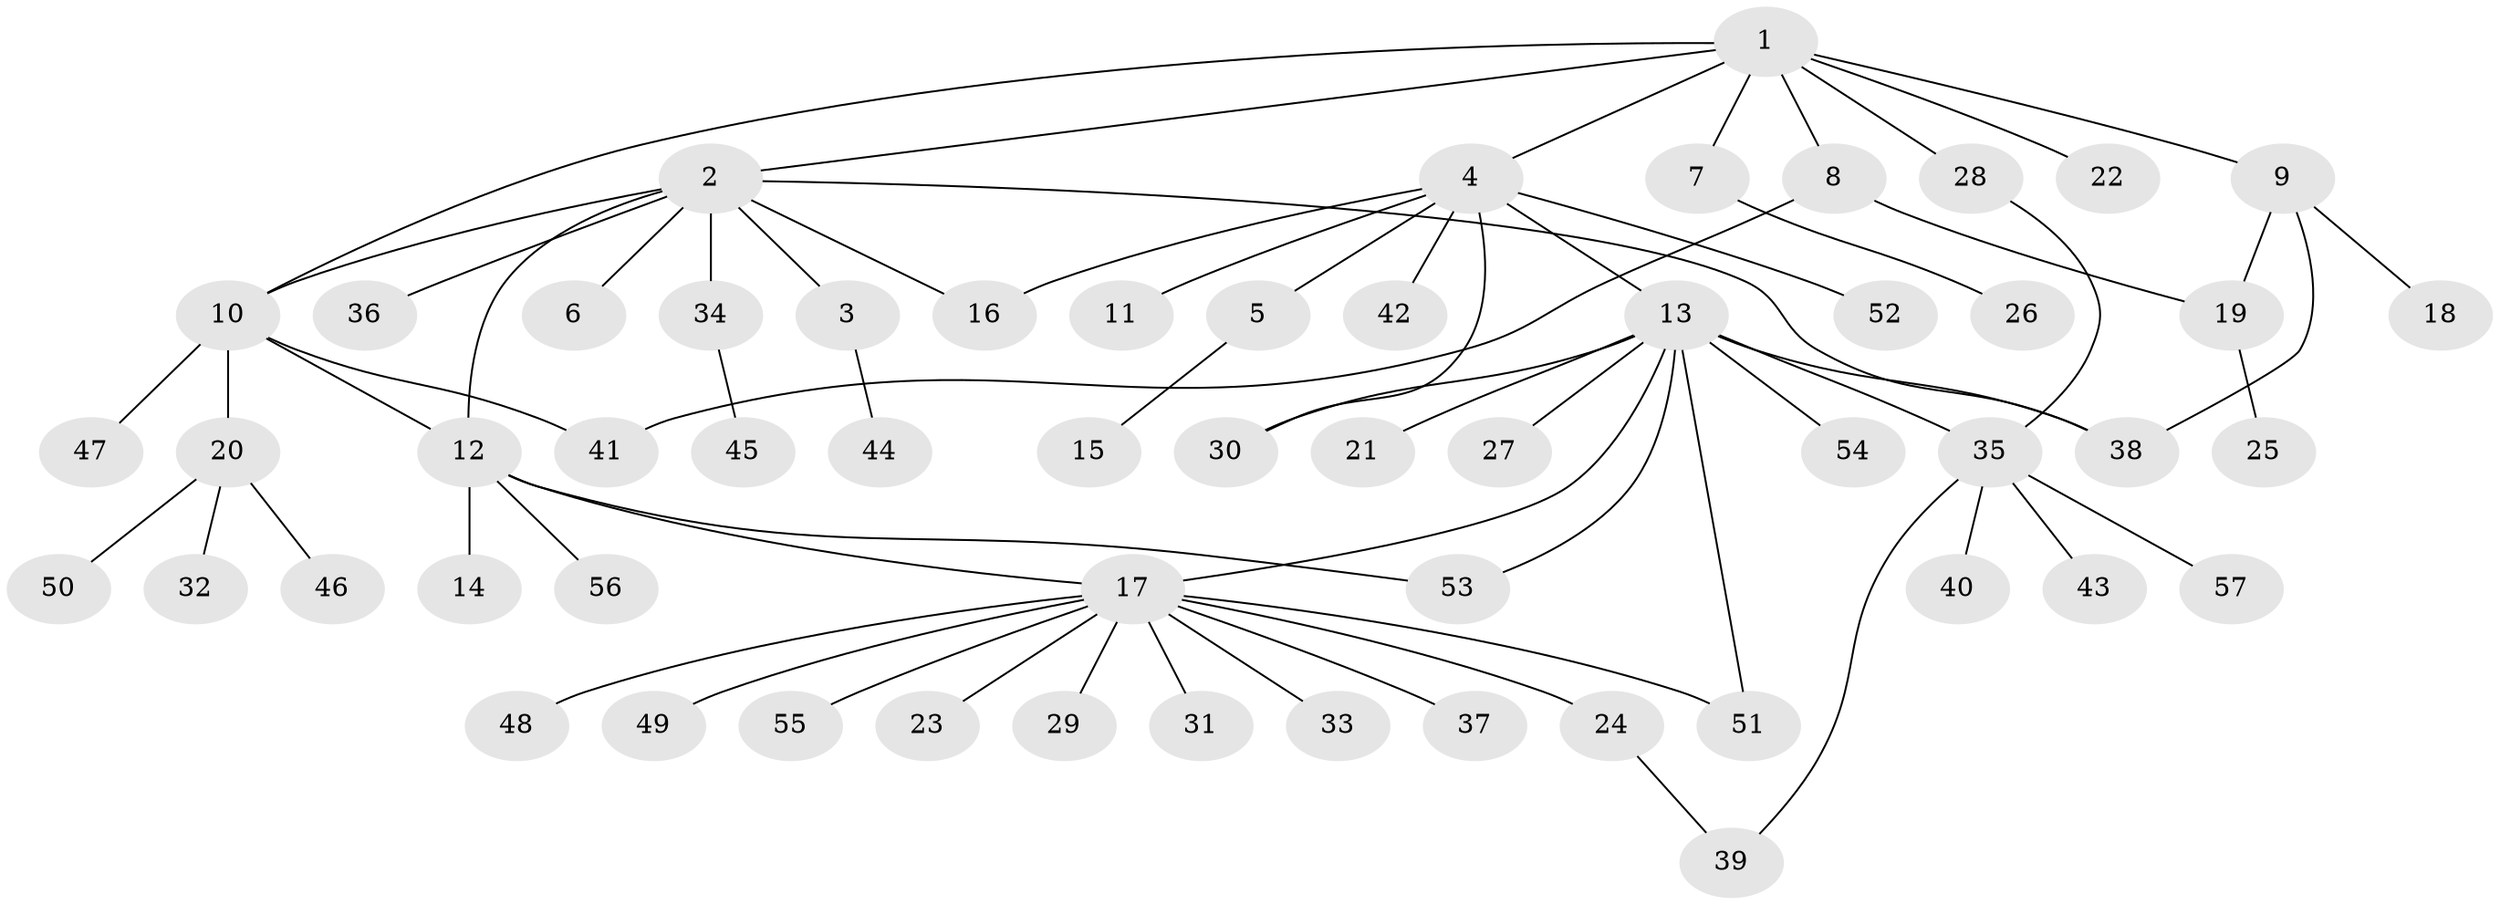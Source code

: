 // Generated by graph-tools (version 1.1) at 2025/11/02/27/25 16:11:11]
// undirected, 57 vertices, 69 edges
graph export_dot {
graph [start="1"]
  node [color=gray90,style=filled];
  1;
  2;
  3;
  4;
  5;
  6;
  7;
  8;
  9;
  10;
  11;
  12;
  13;
  14;
  15;
  16;
  17;
  18;
  19;
  20;
  21;
  22;
  23;
  24;
  25;
  26;
  27;
  28;
  29;
  30;
  31;
  32;
  33;
  34;
  35;
  36;
  37;
  38;
  39;
  40;
  41;
  42;
  43;
  44;
  45;
  46;
  47;
  48;
  49;
  50;
  51;
  52;
  53;
  54;
  55;
  56;
  57;
  1 -- 2;
  1 -- 4;
  1 -- 7;
  1 -- 8;
  1 -- 9;
  1 -- 10;
  1 -- 22;
  1 -- 28;
  2 -- 3;
  2 -- 6;
  2 -- 10;
  2 -- 12;
  2 -- 16;
  2 -- 34;
  2 -- 36;
  2 -- 38;
  3 -- 44;
  4 -- 5;
  4 -- 11;
  4 -- 13;
  4 -- 16;
  4 -- 30;
  4 -- 42;
  4 -- 52;
  5 -- 15;
  7 -- 26;
  8 -- 19;
  8 -- 41;
  9 -- 18;
  9 -- 19;
  9 -- 38;
  10 -- 12;
  10 -- 20;
  10 -- 41;
  10 -- 47;
  12 -- 14;
  12 -- 17;
  12 -- 53;
  12 -- 56;
  13 -- 17;
  13 -- 21;
  13 -- 27;
  13 -- 30;
  13 -- 35;
  13 -- 38;
  13 -- 51;
  13 -- 53;
  13 -- 54;
  17 -- 23;
  17 -- 24;
  17 -- 29;
  17 -- 31;
  17 -- 33;
  17 -- 37;
  17 -- 48;
  17 -- 49;
  17 -- 51;
  17 -- 55;
  19 -- 25;
  20 -- 32;
  20 -- 46;
  20 -- 50;
  24 -- 39;
  28 -- 35;
  34 -- 45;
  35 -- 39;
  35 -- 40;
  35 -- 43;
  35 -- 57;
}
